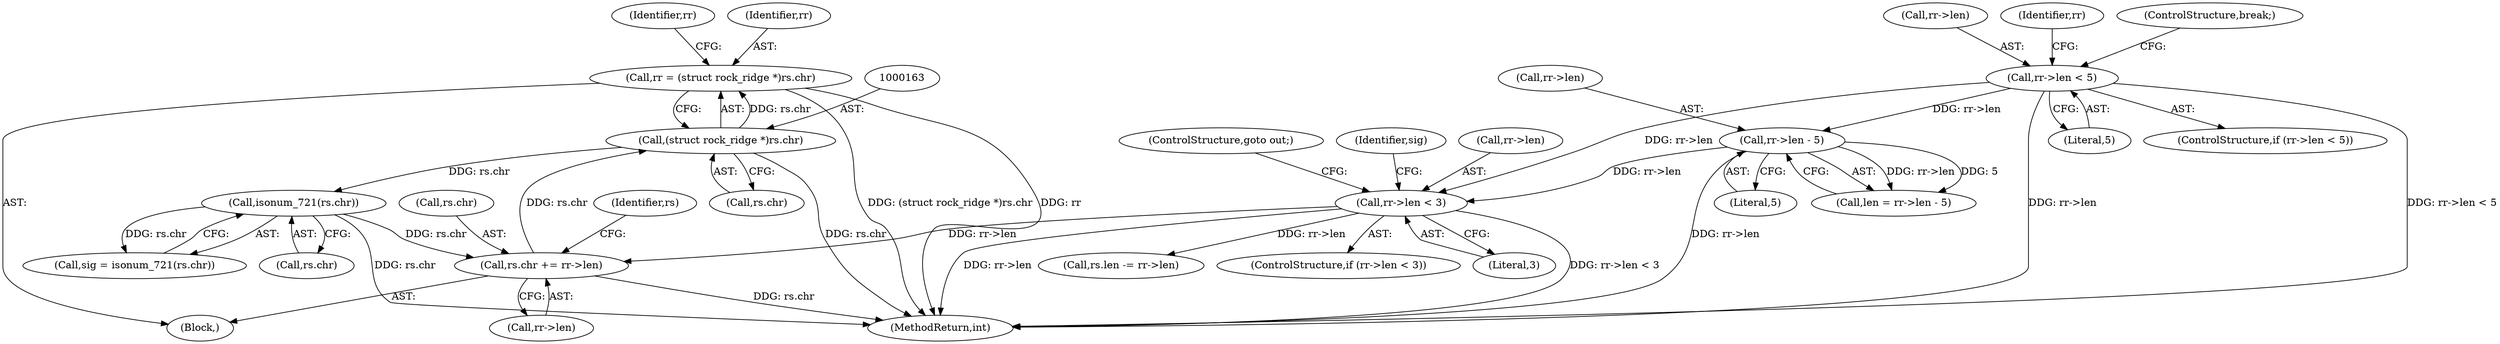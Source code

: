 digraph "0_linux_99d825822eade8d827a1817357cbf3f889a552d6@pointer" {
"1000160" [label="(Call,rr = (struct rock_ridge *)rs.chr)"];
"1000162" [label="(Call,(struct rock_ridge *)rs.chr)"];
"1000186" [label="(Call,rs.chr += rr->len)"];
"1000168" [label="(Call,rr->len < 3)"];
"1000273" [label="(Call,rr->len < 5)"];
"1000313" [label="(Call,rr->len - 5)"];
"1000176" [label="(Call,isonum_721(rs.chr))"];
"1000173" [label="(ControlStructure,goto out;)"];
"1000190" [label="(Call,rr->len)"];
"1000161" [label="(Identifier,rr)"];
"1000177" [label="(Call,rs.chr)"];
"1000168" [label="(Call,rr->len < 3)"];
"1000277" [label="(Literal,5)"];
"1000313" [label="(Call,rr->len - 5)"];
"1000186" [label="(Call,rs.chr += rr->len)"];
"1000195" [label="(Identifier,rs)"];
"1000314" [label="(Call,rr->len)"];
"1000164" [label="(Call,rs.chr)"];
"1000174" [label="(Call,sig = isonum_721(rs.chr))"];
"1000159" [label="(Block,)"];
"1000162" [label="(Call,(struct rock_ridge *)rs.chr)"];
"1000187" [label="(Call,rs.chr)"];
"1000272" [label="(ControlStructure,if (rr->len < 5))"];
"1000311" [label="(Call,len = rr->len - 5)"];
"1000176" [label="(Call,isonum_721(rs.chr))"];
"1000170" [label="(Identifier,rr)"];
"1000273" [label="(Call,rr->len < 5)"];
"1000284" [label="(Identifier,rr)"];
"1000175" [label="(Identifier,sig)"];
"1000317" [label="(Literal,5)"];
"1000172" [label="(Literal,3)"];
"1000278" [label="(ControlStructure,break;)"];
"1000160" [label="(Call,rr = (struct rock_ridge *)rs.chr)"];
"1000193" [label="(Call,rs.len -= rr->len)"];
"1000167" [label="(ControlStructure,if (rr->len < 3))"];
"1000169" [label="(Call,rr->len)"];
"1000274" [label="(Call,rr->len)"];
"1000414" [label="(MethodReturn,int)"];
"1000160" -> "1000159"  [label="AST: "];
"1000160" -> "1000162"  [label="CFG: "];
"1000161" -> "1000160"  [label="AST: "];
"1000162" -> "1000160"  [label="AST: "];
"1000170" -> "1000160"  [label="CFG: "];
"1000160" -> "1000414"  [label="DDG: (struct rock_ridge *)rs.chr"];
"1000160" -> "1000414"  [label="DDG: rr"];
"1000162" -> "1000160"  [label="DDG: rs.chr"];
"1000162" -> "1000164"  [label="CFG: "];
"1000163" -> "1000162"  [label="AST: "];
"1000164" -> "1000162"  [label="AST: "];
"1000162" -> "1000414"  [label="DDG: rs.chr"];
"1000186" -> "1000162"  [label="DDG: rs.chr"];
"1000162" -> "1000176"  [label="DDG: rs.chr"];
"1000186" -> "1000159"  [label="AST: "];
"1000186" -> "1000190"  [label="CFG: "];
"1000187" -> "1000186"  [label="AST: "];
"1000190" -> "1000186"  [label="AST: "];
"1000195" -> "1000186"  [label="CFG: "];
"1000186" -> "1000414"  [label="DDG: rs.chr"];
"1000168" -> "1000186"  [label="DDG: rr->len"];
"1000176" -> "1000186"  [label="DDG: rs.chr"];
"1000168" -> "1000167"  [label="AST: "];
"1000168" -> "1000172"  [label="CFG: "];
"1000169" -> "1000168"  [label="AST: "];
"1000172" -> "1000168"  [label="AST: "];
"1000173" -> "1000168"  [label="CFG: "];
"1000175" -> "1000168"  [label="CFG: "];
"1000168" -> "1000414"  [label="DDG: rr->len < 3"];
"1000168" -> "1000414"  [label="DDG: rr->len"];
"1000273" -> "1000168"  [label="DDG: rr->len"];
"1000313" -> "1000168"  [label="DDG: rr->len"];
"1000168" -> "1000193"  [label="DDG: rr->len"];
"1000273" -> "1000272"  [label="AST: "];
"1000273" -> "1000277"  [label="CFG: "];
"1000274" -> "1000273"  [label="AST: "];
"1000277" -> "1000273"  [label="AST: "];
"1000278" -> "1000273"  [label="CFG: "];
"1000284" -> "1000273"  [label="CFG: "];
"1000273" -> "1000414"  [label="DDG: rr->len"];
"1000273" -> "1000414"  [label="DDG: rr->len < 5"];
"1000273" -> "1000313"  [label="DDG: rr->len"];
"1000313" -> "1000311"  [label="AST: "];
"1000313" -> "1000317"  [label="CFG: "];
"1000314" -> "1000313"  [label="AST: "];
"1000317" -> "1000313"  [label="AST: "];
"1000311" -> "1000313"  [label="CFG: "];
"1000313" -> "1000414"  [label="DDG: rr->len"];
"1000313" -> "1000311"  [label="DDG: rr->len"];
"1000313" -> "1000311"  [label="DDG: 5"];
"1000176" -> "1000174"  [label="AST: "];
"1000176" -> "1000177"  [label="CFG: "];
"1000177" -> "1000176"  [label="AST: "];
"1000174" -> "1000176"  [label="CFG: "];
"1000176" -> "1000414"  [label="DDG: rs.chr"];
"1000176" -> "1000174"  [label="DDG: rs.chr"];
}
